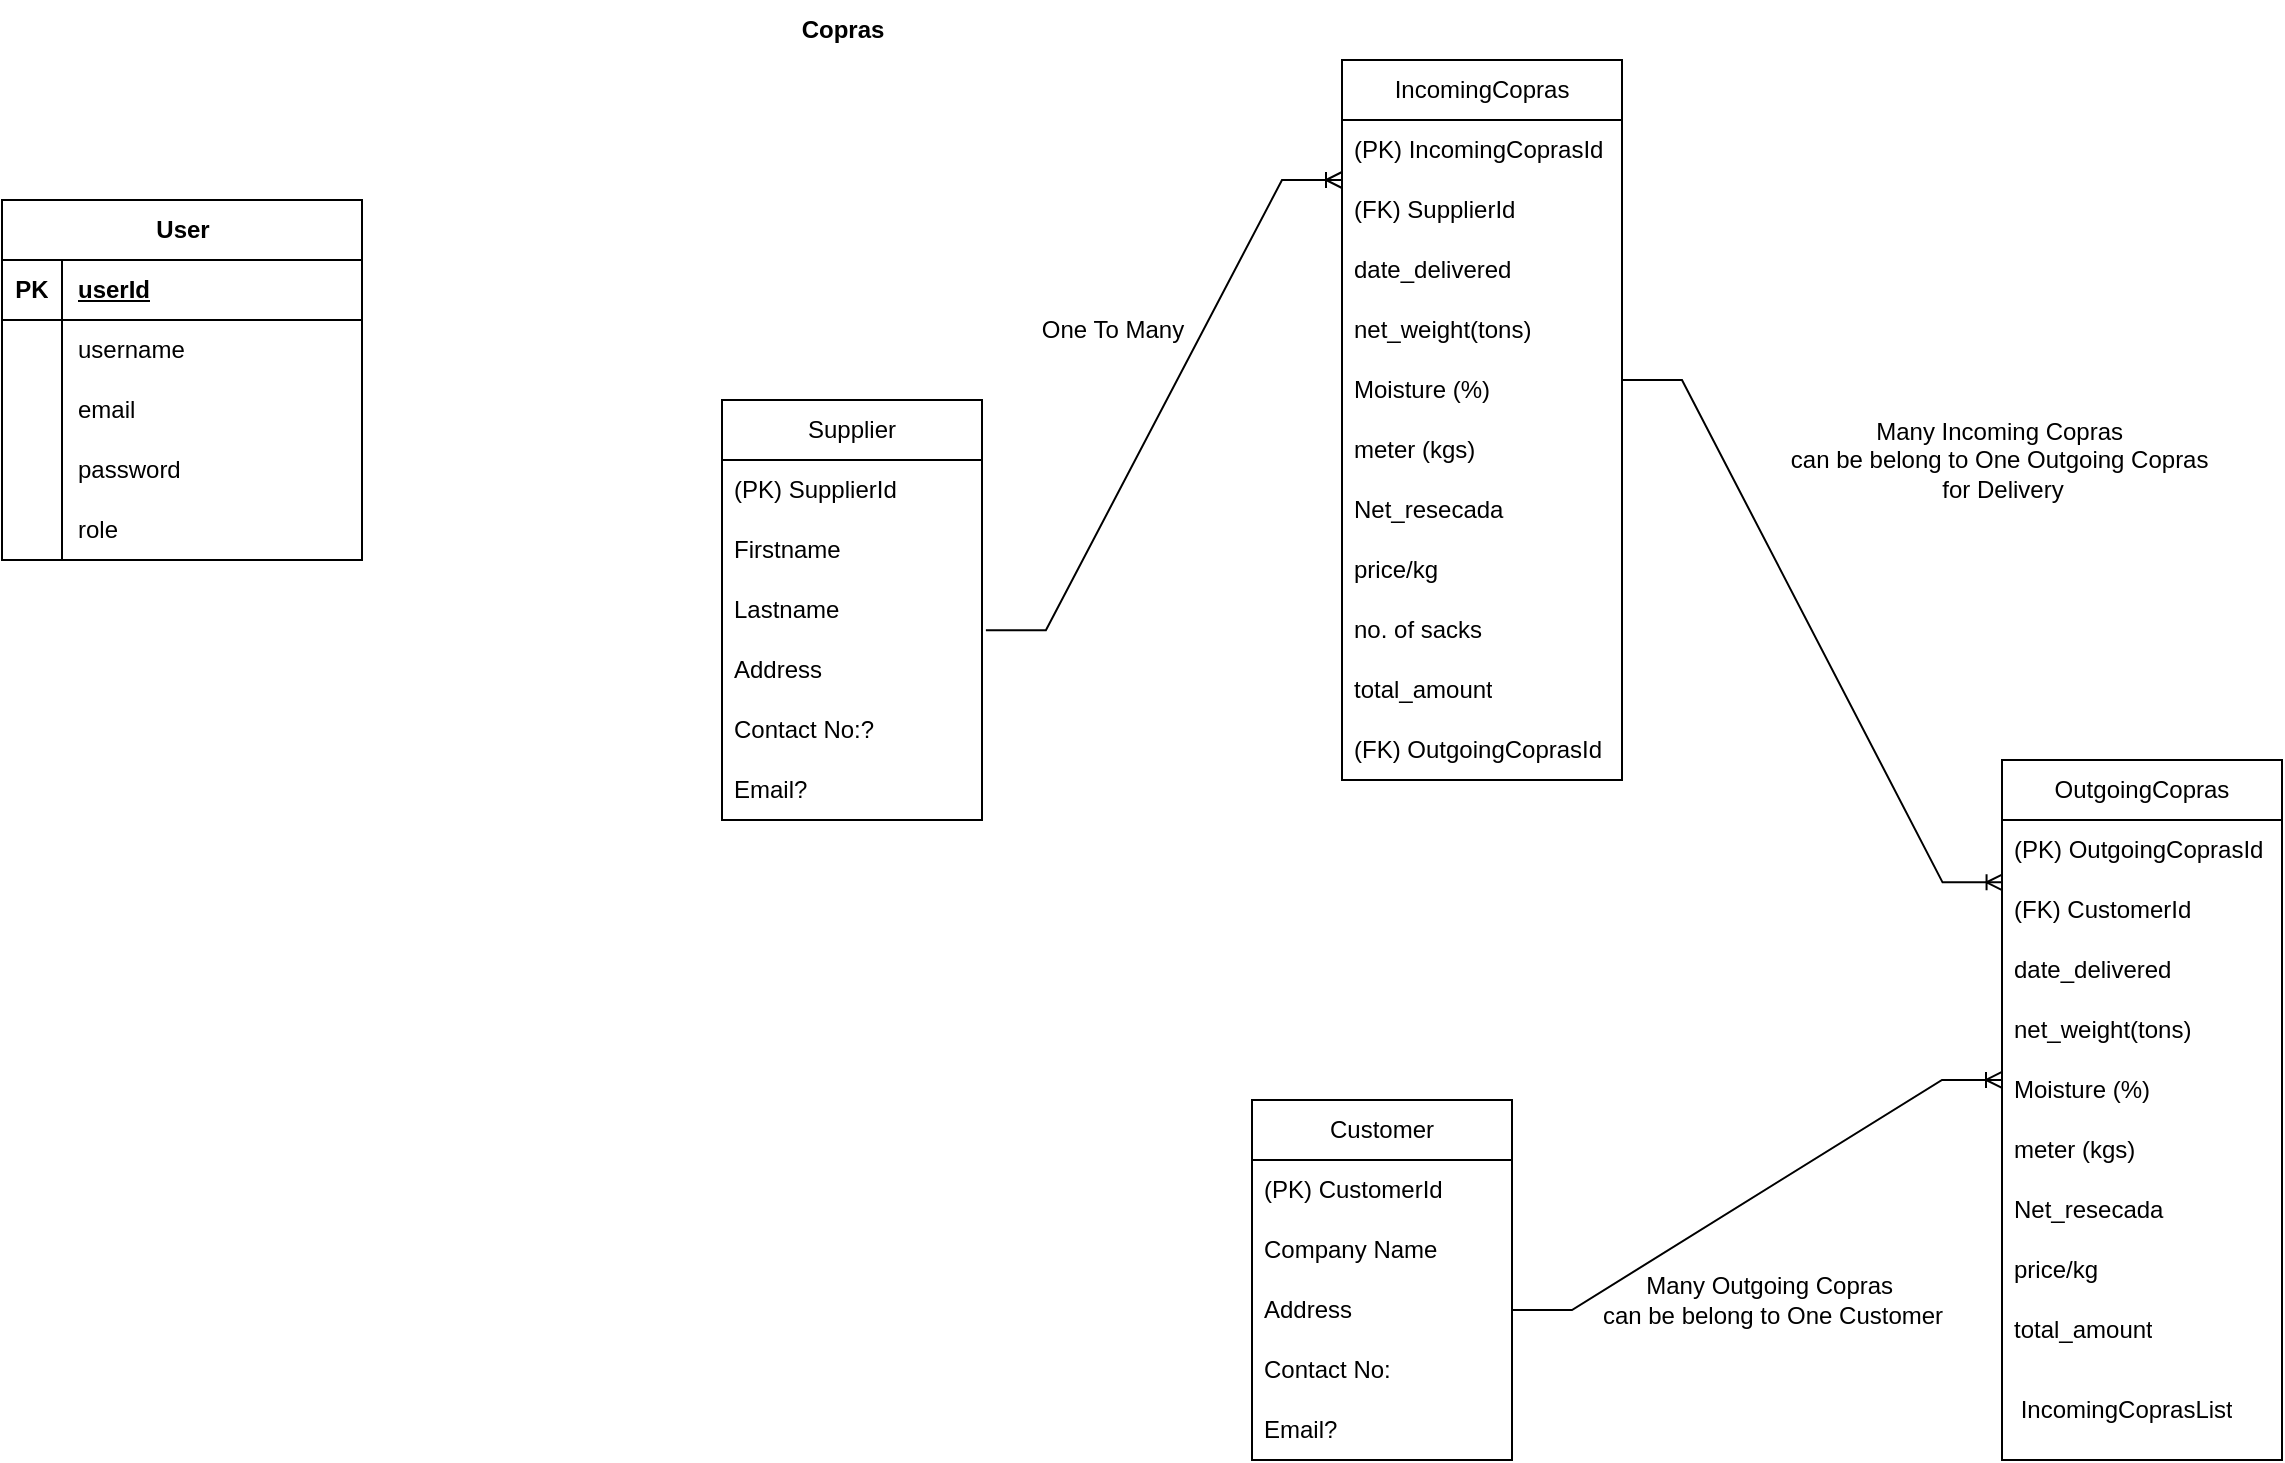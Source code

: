 <mxfile version="24.7.6">
  <diagram name="Page-1" id="5jS94JqYj16-8fjd8ckA">
    <mxGraphModel dx="2578" dy="948" grid="1" gridSize="10" guides="1" tooltips="1" connect="1" arrows="1" fold="1" page="1" pageScale="1" pageWidth="850" pageHeight="1100" math="0" shadow="0">
      <root>
        <mxCell id="0" />
        <mxCell id="1" parent="0" />
        <mxCell id="LcxOXcODwSLqivkj8pQb-1" value="IncomingCopras" style="swimlane;fontStyle=0;childLayout=stackLayout;horizontal=1;startSize=30;horizontalStack=0;resizeParent=1;resizeParentMax=0;resizeLast=0;collapsible=1;marginBottom=0;whiteSpace=wrap;html=1;" vertex="1" parent="1">
          <mxGeometry x="340" y="70" width="140" height="360" as="geometry" />
        </mxCell>
        <mxCell id="LcxOXcODwSLqivkj8pQb-2" value="(PK) IncomingCoprasId" style="text;strokeColor=none;fillColor=none;align=left;verticalAlign=middle;spacingLeft=4;spacingRight=4;overflow=hidden;points=[[0,0.5],[1,0.5]];portConstraint=eastwest;rotatable=0;whiteSpace=wrap;html=1;" vertex="1" parent="LcxOXcODwSLqivkj8pQb-1">
          <mxGeometry y="30" width="140" height="30" as="geometry" />
        </mxCell>
        <mxCell id="LcxOXcODwSLqivkj8pQb-3" value="(FK) SupplierId" style="text;strokeColor=none;fillColor=none;align=left;verticalAlign=middle;spacingLeft=4;spacingRight=4;overflow=hidden;points=[[0,0.5],[1,0.5]];portConstraint=eastwest;rotatable=0;whiteSpace=wrap;html=1;" vertex="1" parent="LcxOXcODwSLqivkj8pQb-1">
          <mxGeometry y="60" width="140" height="30" as="geometry" />
        </mxCell>
        <mxCell id="LcxOXcODwSLqivkj8pQb-4" value="date_delivered" style="text;strokeColor=none;fillColor=none;align=left;verticalAlign=middle;spacingLeft=4;spacingRight=4;overflow=hidden;points=[[0,0.5],[1,0.5]];portConstraint=eastwest;rotatable=0;whiteSpace=wrap;html=1;" vertex="1" parent="LcxOXcODwSLqivkj8pQb-1">
          <mxGeometry y="90" width="140" height="30" as="geometry" />
        </mxCell>
        <mxCell id="LcxOXcODwSLqivkj8pQb-32" value="net_weight(tons)" style="text;strokeColor=none;fillColor=none;align=left;verticalAlign=middle;spacingLeft=4;spacingRight=4;overflow=hidden;points=[[0,0.5],[1,0.5]];portConstraint=eastwest;rotatable=0;whiteSpace=wrap;html=1;" vertex="1" parent="LcxOXcODwSLqivkj8pQb-1">
          <mxGeometry y="120" width="140" height="30" as="geometry" />
        </mxCell>
        <mxCell id="LcxOXcODwSLqivkj8pQb-33" value="Moisture (%)" style="text;strokeColor=none;fillColor=none;align=left;verticalAlign=middle;spacingLeft=4;spacingRight=4;overflow=hidden;points=[[0,0.5],[1,0.5]];portConstraint=eastwest;rotatable=0;whiteSpace=wrap;html=1;" vertex="1" parent="LcxOXcODwSLqivkj8pQb-1">
          <mxGeometry y="150" width="140" height="30" as="geometry" />
        </mxCell>
        <mxCell id="LcxOXcODwSLqivkj8pQb-34" value="meter (kgs)" style="text;strokeColor=none;fillColor=none;align=left;verticalAlign=middle;spacingLeft=4;spacingRight=4;overflow=hidden;points=[[0,0.5],[1,0.5]];portConstraint=eastwest;rotatable=0;whiteSpace=wrap;html=1;" vertex="1" parent="LcxOXcODwSLqivkj8pQb-1">
          <mxGeometry y="180" width="140" height="30" as="geometry" />
        </mxCell>
        <mxCell id="LcxOXcODwSLqivkj8pQb-35" value="Net_resecada" style="text;strokeColor=none;fillColor=none;align=left;verticalAlign=middle;spacingLeft=4;spacingRight=4;overflow=hidden;points=[[0,0.5],[1,0.5]];portConstraint=eastwest;rotatable=0;whiteSpace=wrap;html=1;" vertex="1" parent="LcxOXcODwSLqivkj8pQb-1">
          <mxGeometry y="210" width="140" height="30" as="geometry" />
        </mxCell>
        <mxCell id="LcxOXcODwSLqivkj8pQb-36" value="price/kg" style="text;strokeColor=none;fillColor=none;align=left;verticalAlign=middle;spacingLeft=4;spacingRight=4;overflow=hidden;points=[[0,0.5],[1,0.5]];portConstraint=eastwest;rotatable=0;whiteSpace=wrap;html=1;" vertex="1" parent="LcxOXcODwSLqivkj8pQb-1">
          <mxGeometry y="240" width="140" height="30" as="geometry" />
        </mxCell>
        <mxCell id="LcxOXcODwSLqivkj8pQb-73" value="no. of sacks" style="text;strokeColor=none;fillColor=none;align=left;verticalAlign=middle;spacingLeft=4;spacingRight=4;overflow=hidden;points=[[0,0.5],[1,0.5]];portConstraint=eastwest;rotatable=0;whiteSpace=wrap;html=1;" vertex="1" parent="LcxOXcODwSLqivkj8pQb-1">
          <mxGeometry y="270" width="140" height="30" as="geometry" />
        </mxCell>
        <mxCell id="LcxOXcODwSLqivkj8pQb-37" value="total_amount" style="text;strokeColor=none;fillColor=none;align=left;verticalAlign=middle;spacingLeft=4;spacingRight=4;overflow=hidden;points=[[0,0.5],[1,0.5]];portConstraint=eastwest;rotatable=0;whiteSpace=wrap;html=1;" vertex="1" parent="LcxOXcODwSLqivkj8pQb-1">
          <mxGeometry y="300" width="140" height="30" as="geometry" />
        </mxCell>
        <mxCell id="LcxOXcODwSLqivkj8pQb-77" value="(FK) OutgoingCoprasId" style="text;strokeColor=none;fillColor=none;align=left;verticalAlign=middle;spacingLeft=4;spacingRight=4;overflow=hidden;points=[[0,0.5],[1,0.5]];portConstraint=eastwest;rotatable=0;whiteSpace=wrap;html=1;" vertex="1" parent="LcxOXcODwSLqivkj8pQb-1">
          <mxGeometry y="330" width="140" height="30" as="geometry" />
        </mxCell>
        <mxCell id="LcxOXcODwSLqivkj8pQb-5" value="Supplier" style="swimlane;fontStyle=0;childLayout=stackLayout;horizontal=1;startSize=30;horizontalStack=0;resizeParent=1;resizeParentMax=0;resizeLast=0;collapsible=1;marginBottom=0;whiteSpace=wrap;html=1;" vertex="1" parent="1">
          <mxGeometry x="30" y="240" width="130" height="210" as="geometry">
            <mxRectangle x="80" y="230" width="90" height="30" as="alternateBounds" />
          </mxGeometry>
        </mxCell>
        <mxCell id="LcxOXcODwSLqivkj8pQb-29" value="(PK) SupplierId" style="text;strokeColor=none;fillColor=none;align=left;verticalAlign=middle;spacingLeft=4;spacingRight=4;overflow=hidden;points=[[0,0.5],[1,0.5]];portConstraint=eastwest;rotatable=0;whiteSpace=wrap;html=1;" vertex="1" parent="LcxOXcODwSLqivkj8pQb-5">
          <mxGeometry y="30" width="130" height="30" as="geometry" />
        </mxCell>
        <mxCell id="LcxOXcODwSLqivkj8pQb-6" value="Firstname" style="text;strokeColor=none;fillColor=none;align=left;verticalAlign=middle;spacingLeft=4;spacingRight=4;overflow=hidden;points=[[0,0.5],[1,0.5]];portConstraint=eastwest;rotatable=0;whiteSpace=wrap;html=1;" vertex="1" parent="LcxOXcODwSLqivkj8pQb-5">
          <mxGeometry y="60" width="130" height="30" as="geometry" />
        </mxCell>
        <mxCell id="LcxOXcODwSLqivkj8pQb-12" value="Lastname" style="text;strokeColor=none;fillColor=none;align=left;verticalAlign=middle;spacingLeft=4;spacingRight=4;overflow=hidden;points=[[0,0.5],[1,0.5]];portConstraint=eastwest;rotatable=0;whiteSpace=wrap;html=1;" vertex="1" parent="LcxOXcODwSLqivkj8pQb-5">
          <mxGeometry y="90" width="130" height="30" as="geometry" />
        </mxCell>
        <mxCell id="LcxOXcODwSLqivkj8pQb-18" value="Address" style="text;strokeColor=none;fillColor=none;align=left;verticalAlign=middle;spacingLeft=4;spacingRight=4;overflow=hidden;points=[[0,0.5],[1,0.5]];portConstraint=eastwest;rotatable=0;whiteSpace=wrap;html=1;" vertex="1" parent="LcxOXcODwSLqivkj8pQb-5">
          <mxGeometry y="120" width="130" height="30" as="geometry" />
        </mxCell>
        <mxCell id="LcxOXcODwSLqivkj8pQb-8" value="Contact No:?" style="text;strokeColor=none;fillColor=none;align=left;verticalAlign=middle;spacingLeft=4;spacingRight=4;overflow=hidden;points=[[0,0.5],[1,0.5]];portConstraint=eastwest;rotatable=0;whiteSpace=wrap;html=1;" vertex="1" parent="LcxOXcODwSLqivkj8pQb-5">
          <mxGeometry y="150" width="130" height="30" as="geometry" />
        </mxCell>
        <mxCell id="LcxOXcODwSLqivkj8pQb-11" value="Email?" style="text;strokeColor=none;fillColor=none;align=left;verticalAlign=middle;spacingLeft=4;spacingRight=4;overflow=hidden;points=[[0,0.5],[1,0.5]];portConstraint=eastwest;rotatable=0;whiteSpace=wrap;html=1;" vertex="1" parent="LcxOXcODwSLqivkj8pQb-5">
          <mxGeometry y="180" width="130" height="30" as="geometry" />
        </mxCell>
        <mxCell id="LcxOXcODwSLqivkj8pQb-13" value="Customer" style="swimlane;fontStyle=0;childLayout=stackLayout;horizontal=1;startSize=30;horizontalStack=0;resizeParent=1;resizeParentMax=0;resizeLast=0;collapsible=1;marginBottom=0;whiteSpace=wrap;html=1;" vertex="1" parent="1">
          <mxGeometry x="295" y="590" width="130" height="180" as="geometry">
            <mxRectangle x="80" y="230" width="90" height="30" as="alternateBounds" />
          </mxGeometry>
        </mxCell>
        <mxCell id="LcxOXcODwSLqivkj8pQb-95" value="(PK) CustomerId" style="text;strokeColor=none;fillColor=none;align=left;verticalAlign=middle;spacingLeft=4;spacingRight=4;overflow=hidden;points=[[0,0.5],[1,0.5]];portConstraint=eastwest;rotatable=0;whiteSpace=wrap;html=1;" vertex="1" parent="LcxOXcODwSLqivkj8pQb-13">
          <mxGeometry y="30" width="130" height="30" as="geometry" />
        </mxCell>
        <mxCell id="LcxOXcODwSLqivkj8pQb-14" value="Company Name" style="text;strokeColor=none;fillColor=none;align=left;verticalAlign=middle;spacingLeft=4;spacingRight=4;overflow=hidden;points=[[0,0.5],[1,0.5]];portConstraint=eastwest;rotatable=0;whiteSpace=wrap;html=1;" vertex="1" parent="LcxOXcODwSLqivkj8pQb-13">
          <mxGeometry y="60" width="130" height="30" as="geometry" />
        </mxCell>
        <mxCell id="LcxOXcODwSLqivkj8pQb-15" value="Address" style="text;strokeColor=none;fillColor=none;align=left;verticalAlign=middle;spacingLeft=4;spacingRight=4;overflow=hidden;points=[[0,0.5],[1,0.5]];portConstraint=eastwest;rotatable=0;whiteSpace=wrap;html=1;" vertex="1" parent="LcxOXcODwSLqivkj8pQb-13">
          <mxGeometry y="90" width="130" height="30" as="geometry" />
        </mxCell>
        <mxCell id="LcxOXcODwSLqivkj8pQb-16" value="Contact No:" style="text;strokeColor=none;fillColor=none;align=left;verticalAlign=middle;spacingLeft=4;spacingRight=4;overflow=hidden;points=[[0,0.5],[1,0.5]];portConstraint=eastwest;rotatable=0;whiteSpace=wrap;html=1;" vertex="1" parent="LcxOXcODwSLqivkj8pQb-13">
          <mxGeometry y="120" width="130" height="30" as="geometry" />
        </mxCell>
        <mxCell id="LcxOXcODwSLqivkj8pQb-17" value="Email?" style="text;strokeColor=none;fillColor=none;align=left;verticalAlign=middle;spacingLeft=4;spacingRight=4;overflow=hidden;points=[[0,0.5],[1,0.5]];portConstraint=eastwest;rotatable=0;whiteSpace=wrap;html=1;" vertex="1" parent="LcxOXcODwSLqivkj8pQb-13">
          <mxGeometry y="150" width="130" height="30" as="geometry" />
        </mxCell>
        <mxCell id="LcxOXcODwSLqivkj8pQb-25" value="" style="edgeStyle=entityRelationEdgeStyle;fontSize=12;html=1;endArrow=ERoneToMany;rounded=0;exitX=1.015;exitY=0.838;exitDx=0;exitDy=0;entryX=0;entryY=1;entryDx=0;entryDy=0;entryPerimeter=0;exitPerimeter=0;" edge="1" parent="1" source="LcxOXcODwSLqivkj8pQb-12" target="LcxOXcODwSLqivkj8pQb-2">
          <mxGeometry width="100" height="100" relative="1" as="geometry">
            <mxPoint x="280" y="380" as="sourcePoint" />
            <mxPoint x="380" y="280" as="targetPoint" />
          </mxGeometry>
        </mxCell>
        <mxCell id="LcxOXcODwSLqivkj8pQb-26" value="One To Many" style="text;html=1;align=center;verticalAlign=middle;resizable=0;points=[];autosize=1;strokeColor=none;fillColor=none;" vertex="1" parent="1">
          <mxGeometry x="180" y="190" width="90" height="30" as="geometry" />
        </mxCell>
        <mxCell id="LcxOXcODwSLqivkj8pQb-31" value="" style="edgeStyle=entityRelationEdgeStyle;fontSize=12;html=1;endArrow=ERoneToMany;rounded=0;entryX=0;entryY=0.333;entryDx=0;entryDy=0;entryPerimeter=0;" edge="1" parent="1" source="LcxOXcODwSLqivkj8pQb-15" target="LcxOXcODwSLqivkj8pQb-51">
          <mxGeometry width="100" height="100" relative="1" as="geometry">
            <mxPoint x="540" y="673" as="sourcePoint" />
            <mxPoint x="720" y="520" as="targetPoint" />
          </mxGeometry>
        </mxCell>
        <mxCell id="LcxOXcODwSLqivkj8pQb-46" value="OutgoingCopras" style="swimlane;fontStyle=0;childLayout=stackLayout;horizontal=1;startSize=30;horizontalStack=0;resizeParent=1;resizeParentMax=0;resizeLast=0;collapsible=1;marginBottom=0;whiteSpace=wrap;html=1;" vertex="1" parent="1">
          <mxGeometry x="670" y="420" width="140" height="350" as="geometry" />
        </mxCell>
        <mxCell id="LcxOXcODwSLqivkj8pQb-47" value="(PK) OutgoingCoprasId" style="text;strokeColor=none;fillColor=none;align=left;verticalAlign=middle;spacingLeft=4;spacingRight=4;overflow=hidden;points=[[0,0.5],[1,0.5]];portConstraint=eastwest;rotatable=0;whiteSpace=wrap;html=1;" vertex="1" parent="LcxOXcODwSLqivkj8pQb-46">
          <mxGeometry y="30" width="140" height="30" as="geometry" />
        </mxCell>
        <mxCell id="LcxOXcODwSLqivkj8pQb-48" value="(FK) CustomerId" style="text;strokeColor=none;fillColor=none;align=left;verticalAlign=middle;spacingLeft=4;spacingRight=4;overflow=hidden;points=[[0,0.5],[1,0.5]];portConstraint=eastwest;rotatable=0;whiteSpace=wrap;html=1;" vertex="1" parent="LcxOXcODwSLqivkj8pQb-46">
          <mxGeometry y="60" width="140" height="30" as="geometry" />
        </mxCell>
        <mxCell id="LcxOXcODwSLqivkj8pQb-49" value="date_delivered" style="text;strokeColor=none;fillColor=none;align=left;verticalAlign=middle;spacingLeft=4;spacingRight=4;overflow=hidden;points=[[0,0.5],[1,0.5]];portConstraint=eastwest;rotatable=0;whiteSpace=wrap;html=1;" vertex="1" parent="LcxOXcODwSLqivkj8pQb-46">
          <mxGeometry y="90" width="140" height="30" as="geometry" />
        </mxCell>
        <mxCell id="LcxOXcODwSLqivkj8pQb-50" value="net_weight(tons)" style="text;strokeColor=none;fillColor=none;align=left;verticalAlign=middle;spacingLeft=4;spacingRight=4;overflow=hidden;points=[[0,0.5],[1,0.5]];portConstraint=eastwest;rotatable=0;whiteSpace=wrap;html=1;" vertex="1" parent="LcxOXcODwSLqivkj8pQb-46">
          <mxGeometry y="120" width="140" height="30" as="geometry" />
        </mxCell>
        <mxCell id="LcxOXcODwSLqivkj8pQb-51" value="Moisture (%)" style="text;strokeColor=none;fillColor=none;align=left;verticalAlign=middle;spacingLeft=4;spacingRight=4;overflow=hidden;points=[[0,0.5],[1,0.5]];portConstraint=eastwest;rotatable=0;whiteSpace=wrap;html=1;" vertex="1" parent="LcxOXcODwSLqivkj8pQb-46">
          <mxGeometry y="150" width="140" height="30" as="geometry" />
        </mxCell>
        <mxCell id="LcxOXcODwSLqivkj8pQb-52" value="meter (kgs)" style="text;strokeColor=none;fillColor=none;align=left;verticalAlign=middle;spacingLeft=4;spacingRight=4;overflow=hidden;points=[[0,0.5],[1,0.5]];portConstraint=eastwest;rotatable=0;whiteSpace=wrap;html=1;" vertex="1" parent="LcxOXcODwSLqivkj8pQb-46">
          <mxGeometry y="180" width="140" height="30" as="geometry" />
        </mxCell>
        <mxCell id="LcxOXcODwSLqivkj8pQb-53" value="Net_resecada" style="text;strokeColor=none;fillColor=none;align=left;verticalAlign=middle;spacingLeft=4;spacingRight=4;overflow=hidden;points=[[0,0.5],[1,0.5]];portConstraint=eastwest;rotatable=0;whiteSpace=wrap;html=1;" vertex="1" parent="LcxOXcODwSLqivkj8pQb-46">
          <mxGeometry y="210" width="140" height="30" as="geometry" />
        </mxCell>
        <mxCell id="LcxOXcODwSLqivkj8pQb-54" value="price/kg" style="text;strokeColor=none;fillColor=none;align=left;verticalAlign=middle;spacingLeft=4;spacingRight=4;overflow=hidden;points=[[0,0.5],[1,0.5]];portConstraint=eastwest;rotatable=0;whiteSpace=wrap;html=1;" vertex="1" parent="LcxOXcODwSLqivkj8pQb-46">
          <mxGeometry y="240" width="140" height="30" as="geometry" />
        </mxCell>
        <mxCell id="LcxOXcODwSLqivkj8pQb-55" value="total_amount" style="text;strokeColor=none;fillColor=none;align=left;verticalAlign=middle;spacingLeft=4;spacingRight=4;overflow=hidden;points=[[0,0.5],[1,0.5]];portConstraint=eastwest;rotatable=0;whiteSpace=wrap;html=1;" vertex="1" parent="LcxOXcODwSLqivkj8pQb-46">
          <mxGeometry y="270" width="140" height="30" as="geometry" />
        </mxCell>
        <mxCell id="LcxOXcODwSLqivkj8pQb-72" value="&amp;nbsp;IncomingCoprasList" style="text;strokeColor=none;fillColor=none;align=left;verticalAlign=middle;spacingLeft=4;spacingRight=4;overflow=hidden;points=[[0,0.5],[1,0.5]];portConstraint=eastwest;rotatable=0;whiteSpace=wrap;html=1;" vertex="1" parent="LcxOXcODwSLqivkj8pQb-46">
          <mxGeometry y="300" width="140" height="50" as="geometry" />
        </mxCell>
        <mxCell id="LcxOXcODwSLqivkj8pQb-74" value="" style="edgeStyle=entityRelationEdgeStyle;fontSize=12;html=1;endArrow=ERoneToMany;rounded=0;entryX=0.002;entryY=0.039;entryDx=0;entryDy=0;exitX=1;exitY=0.333;exitDx=0;exitDy=0;exitPerimeter=0;entryPerimeter=0;" edge="1" parent="1" source="LcxOXcODwSLqivkj8pQb-33" target="LcxOXcODwSLqivkj8pQb-48">
          <mxGeometry width="100" height="100" relative="1" as="geometry">
            <mxPoint x="610" y="375" as="sourcePoint" />
            <mxPoint x="770" y="340" as="targetPoint" />
          </mxGeometry>
        </mxCell>
        <mxCell id="LcxOXcODwSLqivkj8pQb-75" value="Many Incoming Copras&amp;nbsp;&lt;div&gt;can be belong to One Outgoing Copras&amp;nbsp;&lt;/div&gt;&lt;div&gt;for Delivery&lt;/div&gt;" style="text;html=1;align=center;verticalAlign=middle;resizable=0;points=[];autosize=1;strokeColor=none;fillColor=none;" vertex="1" parent="1">
          <mxGeometry x="550" y="240" width="240" height="60" as="geometry" />
        </mxCell>
        <mxCell id="LcxOXcODwSLqivkj8pQb-76" value="Many Outgoing Copras&amp;nbsp;&lt;div&gt;can be belong to One Customer&lt;/div&gt;" style="text;html=1;align=center;verticalAlign=middle;resizable=0;points=[];autosize=1;strokeColor=none;fillColor=none;" vertex="1" parent="1">
          <mxGeometry x="460" y="670" width="190" height="40" as="geometry" />
        </mxCell>
        <mxCell id="LcxOXcODwSLqivkj8pQb-78" value="&lt;b&gt;Copras&lt;/b&gt;" style="text;html=1;align=center;verticalAlign=middle;resizable=0;points=[];autosize=1;strokeColor=none;fillColor=none;" vertex="1" parent="1">
          <mxGeometry x="60" y="40" width="60" height="30" as="geometry" />
        </mxCell>
        <mxCell id="LcxOXcODwSLqivkj8pQb-79" value="User" style="shape=table;startSize=30;container=1;collapsible=1;childLayout=tableLayout;fixedRows=1;rowLines=0;fontStyle=1;align=center;resizeLast=1;html=1;" vertex="1" parent="1">
          <mxGeometry x="-330" y="140" width="180" height="180" as="geometry" />
        </mxCell>
        <mxCell id="LcxOXcODwSLqivkj8pQb-80" value="" style="shape=tableRow;horizontal=0;startSize=0;swimlaneHead=0;swimlaneBody=0;fillColor=none;collapsible=0;dropTarget=0;points=[[0,0.5],[1,0.5]];portConstraint=eastwest;top=0;left=0;right=0;bottom=1;" vertex="1" parent="LcxOXcODwSLqivkj8pQb-79">
          <mxGeometry y="30" width="180" height="30" as="geometry" />
        </mxCell>
        <mxCell id="LcxOXcODwSLqivkj8pQb-81" value="PK" style="shape=partialRectangle;connectable=0;fillColor=none;top=0;left=0;bottom=0;right=0;fontStyle=1;overflow=hidden;whiteSpace=wrap;html=1;" vertex="1" parent="LcxOXcODwSLqivkj8pQb-80">
          <mxGeometry width="30" height="30" as="geometry">
            <mxRectangle width="30" height="30" as="alternateBounds" />
          </mxGeometry>
        </mxCell>
        <mxCell id="LcxOXcODwSLqivkj8pQb-82" value="userId" style="shape=partialRectangle;connectable=0;fillColor=none;top=0;left=0;bottom=0;right=0;align=left;spacingLeft=6;fontStyle=5;overflow=hidden;whiteSpace=wrap;html=1;" vertex="1" parent="LcxOXcODwSLqivkj8pQb-80">
          <mxGeometry x="30" width="150" height="30" as="geometry">
            <mxRectangle width="150" height="30" as="alternateBounds" />
          </mxGeometry>
        </mxCell>
        <mxCell id="LcxOXcODwSLqivkj8pQb-83" value="" style="shape=tableRow;horizontal=0;startSize=0;swimlaneHead=0;swimlaneBody=0;fillColor=none;collapsible=0;dropTarget=0;points=[[0,0.5],[1,0.5]];portConstraint=eastwest;top=0;left=0;right=0;bottom=0;" vertex="1" parent="LcxOXcODwSLqivkj8pQb-79">
          <mxGeometry y="60" width="180" height="30" as="geometry" />
        </mxCell>
        <mxCell id="LcxOXcODwSLqivkj8pQb-84" value="" style="shape=partialRectangle;connectable=0;fillColor=none;top=0;left=0;bottom=0;right=0;editable=1;overflow=hidden;whiteSpace=wrap;html=1;" vertex="1" parent="LcxOXcODwSLqivkj8pQb-83">
          <mxGeometry width="30" height="30" as="geometry">
            <mxRectangle width="30" height="30" as="alternateBounds" />
          </mxGeometry>
        </mxCell>
        <mxCell id="LcxOXcODwSLqivkj8pQb-85" value="username&lt;span style=&quot;white-space: pre;&quot;&gt;&#x9;&lt;/span&gt;" style="shape=partialRectangle;connectable=0;fillColor=none;top=0;left=0;bottom=0;right=0;align=left;spacingLeft=6;overflow=hidden;whiteSpace=wrap;html=1;" vertex="1" parent="LcxOXcODwSLqivkj8pQb-83">
          <mxGeometry x="30" width="150" height="30" as="geometry">
            <mxRectangle width="150" height="30" as="alternateBounds" />
          </mxGeometry>
        </mxCell>
        <mxCell id="LcxOXcODwSLqivkj8pQb-86" value="" style="shape=tableRow;horizontal=0;startSize=0;swimlaneHead=0;swimlaneBody=0;fillColor=none;collapsible=0;dropTarget=0;points=[[0,0.5],[1,0.5]];portConstraint=eastwest;top=0;left=0;right=0;bottom=0;" vertex="1" parent="LcxOXcODwSLqivkj8pQb-79">
          <mxGeometry y="90" width="180" height="30" as="geometry" />
        </mxCell>
        <mxCell id="LcxOXcODwSLqivkj8pQb-87" value="" style="shape=partialRectangle;connectable=0;fillColor=none;top=0;left=0;bottom=0;right=0;editable=1;overflow=hidden;whiteSpace=wrap;html=1;" vertex="1" parent="LcxOXcODwSLqivkj8pQb-86">
          <mxGeometry width="30" height="30" as="geometry">
            <mxRectangle width="30" height="30" as="alternateBounds" />
          </mxGeometry>
        </mxCell>
        <mxCell id="LcxOXcODwSLqivkj8pQb-88" value="email" style="shape=partialRectangle;connectable=0;fillColor=none;top=0;left=0;bottom=0;right=0;align=left;spacingLeft=6;overflow=hidden;whiteSpace=wrap;html=1;" vertex="1" parent="LcxOXcODwSLqivkj8pQb-86">
          <mxGeometry x="30" width="150" height="30" as="geometry">
            <mxRectangle width="150" height="30" as="alternateBounds" />
          </mxGeometry>
        </mxCell>
        <mxCell id="LcxOXcODwSLqivkj8pQb-89" value="" style="shape=tableRow;horizontal=0;startSize=0;swimlaneHead=0;swimlaneBody=0;fillColor=none;collapsible=0;dropTarget=0;points=[[0,0.5],[1,0.5]];portConstraint=eastwest;top=0;left=0;right=0;bottom=0;" vertex="1" parent="LcxOXcODwSLqivkj8pQb-79">
          <mxGeometry y="120" width="180" height="30" as="geometry" />
        </mxCell>
        <mxCell id="LcxOXcODwSLqivkj8pQb-90" value="" style="shape=partialRectangle;connectable=0;fillColor=none;top=0;left=0;bottom=0;right=0;editable=1;overflow=hidden;whiteSpace=wrap;html=1;" vertex="1" parent="LcxOXcODwSLqivkj8pQb-89">
          <mxGeometry width="30" height="30" as="geometry">
            <mxRectangle width="30" height="30" as="alternateBounds" />
          </mxGeometry>
        </mxCell>
        <mxCell id="LcxOXcODwSLqivkj8pQb-91" value="password" style="shape=partialRectangle;connectable=0;fillColor=none;top=0;left=0;bottom=0;right=0;align=left;spacingLeft=6;overflow=hidden;whiteSpace=wrap;html=1;" vertex="1" parent="LcxOXcODwSLqivkj8pQb-89">
          <mxGeometry x="30" width="150" height="30" as="geometry">
            <mxRectangle width="150" height="30" as="alternateBounds" />
          </mxGeometry>
        </mxCell>
        <mxCell id="LcxOXcODwSLqivkj8pQb-92" value="" style="shape=tableRow;horizontal=0;startSize=0;swimlaneHead=0;swimlaneBody=0;fillColor=none;collapsible=0;dropTarget=0;points=[[0,0.5],[1,0.5]];portConstraint=eastwest;top=0;left=0;right=0;bottom=0;" vertex="1" parent="LcxOXcODwSLqivkj8pQb-79">
          <mxGeometry y="150" width="180" height="30" as="geometry" />
        </mxCell>
        <mxCell id="LcxOXcODwSLqivkj8pQb-93" value="" style="shape=partialRectangle;connectable=0;fillColor=none;top=0;left=0;bottom=0;right=0;editable=1;overflow=hidden;whiteSpace=wrap;html=1;" vertex="1" parent="LcxOXcODwSLqivkj8pQb-92">
          <mxGeometry width="30" height="30" as="geometry">
            <mxRectangle width="30" height="30" as="alternateBounds" />
          </mxGeometry>
        </mxCell>
        <mxCell id="LcxOXcODwSLqivkj8pQb-94" value="role" style="shape=partialRectangle;connectable=0;fillColor=none;top=0;left=0;bottom=0;right=0;align=left;spacingLeft=6;overflow=hidden;whiteSpace=wrap;html=1;" vertex="1" parent="LcxOXcODwSLqivkj8pQb-92">
          <mxGeometry x="30" width="150" height="30" as="geometry">
            <mxRectangle width="150" height="30" as="alternateBounds" />
          </mxGeometry>
        </mxCell>
      </root>
    </mxGraphModel>
  </diagram>
</mxfile>
